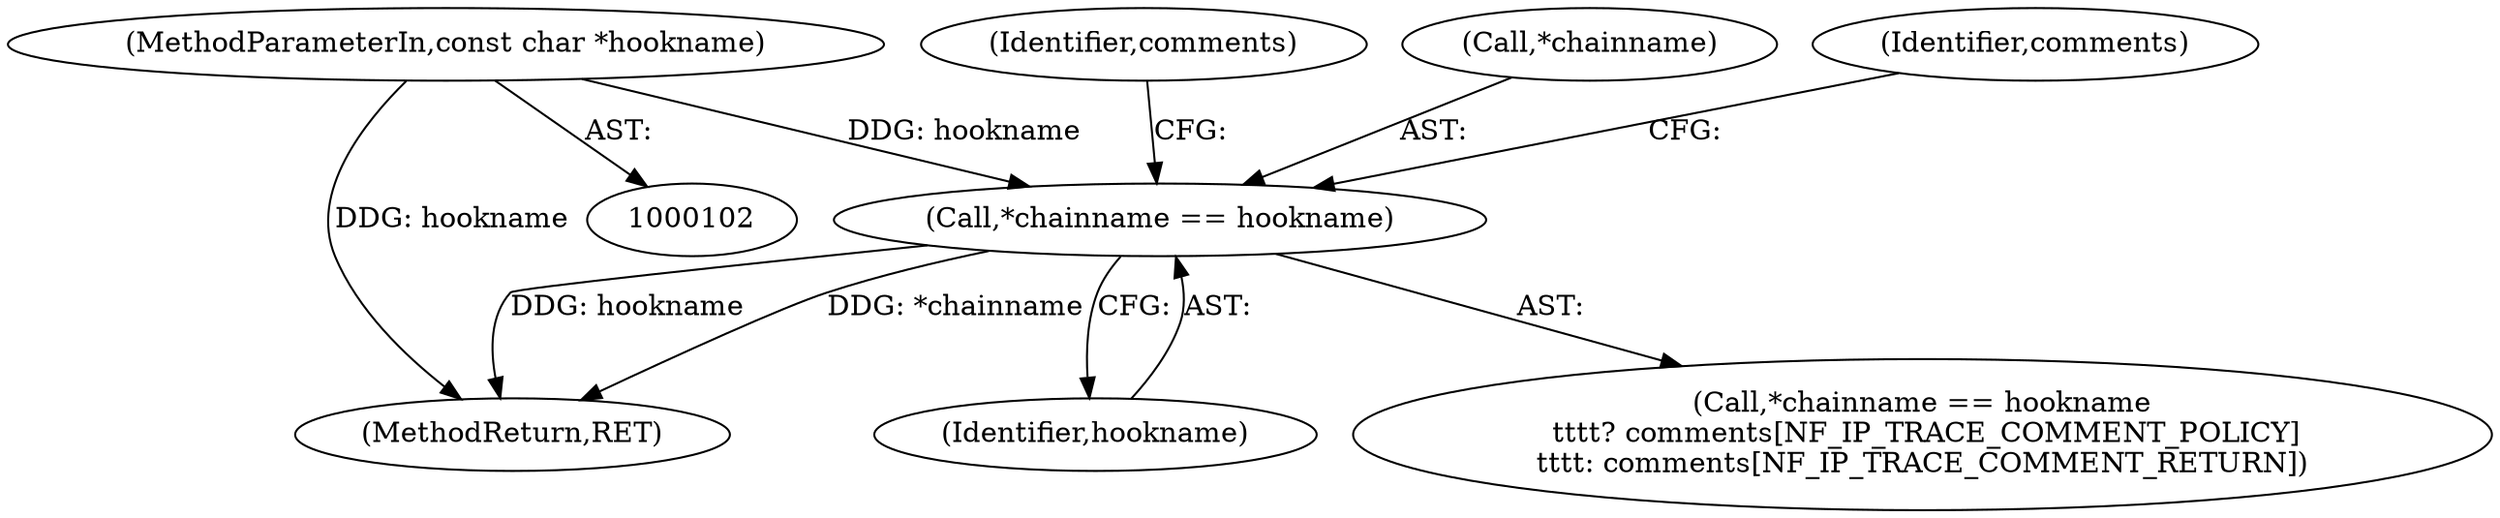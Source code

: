 digraph "0_linux_54d83fc74aa9ec72794373cb47432c5f7fb1a309_5@pointer" {
"1000105" [label="(MethodParameterIn,const char *hookname)"];
"1000185" [label="(Call,*chainname == hookname)"];
"1000193" [label="(Identifier,comments)"];
"1000186" [label="(Call,*chainname)"];
"1000203" [label="(MethodReturn,RET)"];
"1000185" [label="(Call,*chainname == hookname)"];
"1000188" [label="(Identifier,hookname)"];
"1000105" [label="(MethodParameterIn,const char *hookname)"];
"1000190" [label="(Identifier,comments)"];
"1000184" [label="(Call,*chainname == hookname\n \t\t\t\t? comments[NF_IP_TRACE_COMMENT_POLICY]\n\t\t\t\t: comments[NF_IP_TRACE_COMMENT_RETURN])"];
"1000105" -> "1000102"  [label="AST: "];
"1000105" -> "1000203"  [label="DDG: hookname"];
"1000105" -> "1000185"  [label="DDG: hookname"];
"1000185" -> "1000184"  [label="AST: "];
"1000185" -> "1000188"  [label="CFG: "];
"1000186" -> "1000185"  [label="AST: "];
"1000188" -> "1000185"  [label="AST: "];
"1000190" -> "1000185"  [label="CFG: "];
"1000193" -> "1000185"  [label="CFG: "];
"1000185" -> "1000203"  [label="DDG: *chainname"];
"1000185" -> "1000203"  [label="DDG: hookname"];
}
